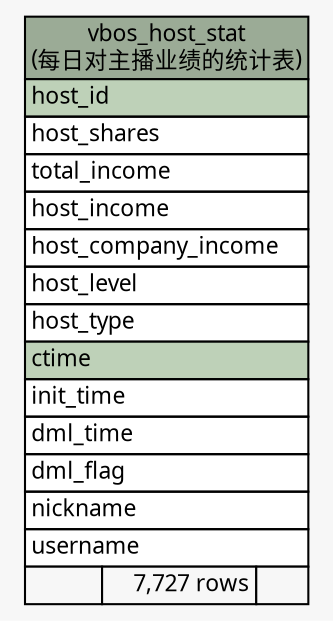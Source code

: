 // dot 2.26.0 on Linux 2.6.32-504.3.3.el6.x86_64
// SchemaSpy rev Unknown
digraph "vbos_host_stat" {
  graph [
    rankdir="RL"
    bgcolor="#f7f7f7"
    nodesep="0.18"
    ranksep="0.46"
    fontname="Microsoft YaHei"
    fontsize="11"
  ];
  node [
    fontname="Microsoft YaHei"
    fontsize="11"
    shape="plaintext"
  ];
  edge [
    arrowsize="0.8"
  ];
  "vbos_host_stat" [
    label=<
    <TABLE BORDER="0" CELLBORDER="1" CELLSPACING="0" BGCOLOR="#ffffff">
      <TR><TD COLSPAN="3" BGCOLOR="#9bab96" ALIGN="CENTER">vbos_host_stat<br/>(每日对主播业绩的统计表)</TD></TR>
      <TR><TD PORT="host_id" COLSPAN="3" BGCOLOR="#bed1b8" ALIGN="LEFT">host_id</TD></TR>
      <TR><TD PORT="host_shares" COLSPAN="3" ALIGN="LEFT">host_shares</TD></TR>
      <TR><TD PORT="total_income" COLSPAN="3" ALIGN="LEFT">total_income</TD></TR>
      <TR><TD PORT="host_income" COLSPAN="3" ALIGN="LEFT">host_income</TD></TR>
      <TR><TD PORT="host_company_income" COLSPAN="3" ALIGN="LEFT">host_company_income</TD></TR>
      <TR><TD PORT="host_level" COLSPAN="3" ALIGN="LEFT">host_level</TD></TR>
      <TR><TD PORT="host_type" COLSPAN="3" ALIGN="LEFT">host_type</TD></TR>
      <TR><TD PORT="ctime" COLSPAN="3" BGCOLOR="#bed1b8" ALIGN="LEFT">ctime</TD></TR>
      <TR><TD PORT="init_time" COLSPAN="3" ALIGN="LEFT">init_time</TD></TR>
      <TR><TD PORT="dml_time" COLSPAN="3" ALIGN="LEFT">dml_time</TD></TR>
      <TR><TD PORT="dml_flag" COLSPAN="3" ALIGN="LEFT">dml_flag</TD></TR>
      <TR><TD PORT="nickname" COLSPAN="3" ALIGN="LEFT">nickname</TD></TR>
      <TR><TD PORT="username" COLSPAN="3" ALIGN="LEFT">username</TD></TR>
      <TR><TD ALIGN="LEFT" BGCOLOR="#f7f7f7">  </TD><TD ALIGN="RIGHT" BGCOLOR="#f7f7f7">7,727 rows</TD><TD ALIGN="RIGHT" BGCOLOR="#f7f7f7">  </TD></TR>
    </TABLE>>
    URL="tables/vbos_host_stat.html"
    tooltip="vbos_host_stat"
  ];
}
